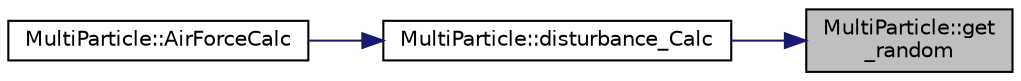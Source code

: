 digraph "MultiParticle::get_random"
{
 // LATEX_PDF_SIZE
  edge [fontname="Helvetica",fontsize="10",labelfontname="Helvetica",labelfontsize="10"];
  node [fontname="Helvetica",fontsize="10",shape=record];
  rankdir="RL";
  Node1 [label="MultiParticle::get\l_random",height=0.2,width=0.4,color="black", fillcolor="grey75", style="filled", fontcolor="black",tooltip="[-1:1]のランダムな値"];
  Node1 -> Node2 [dir="back",color="midnightblue",fontsize="10",style="solid"];
  Node2 [label="MultiParticle::disturbance_Calc",height=0.2,width=0.4,color="black", fillcolor="white", style="filled",URL="$classMultiParticle.html#ad85ca18a5269e7077aa0108517a6c970",tooltip="擾乱生成"];
  Node2 -> Node3 [dir="back",color="midnightblue",fontsize="10",style="solid"];
  Node3 [label="MultiParticle::AirForceCalc",height=0.2,width=0.4,color="black", fillcolor="white", style="filled",URL="$classMultiParticle.html#a6ed8cc492cc2ae93be31064c9a80b4e9",tooltip="Air Force and Disturbance calc"];
}
